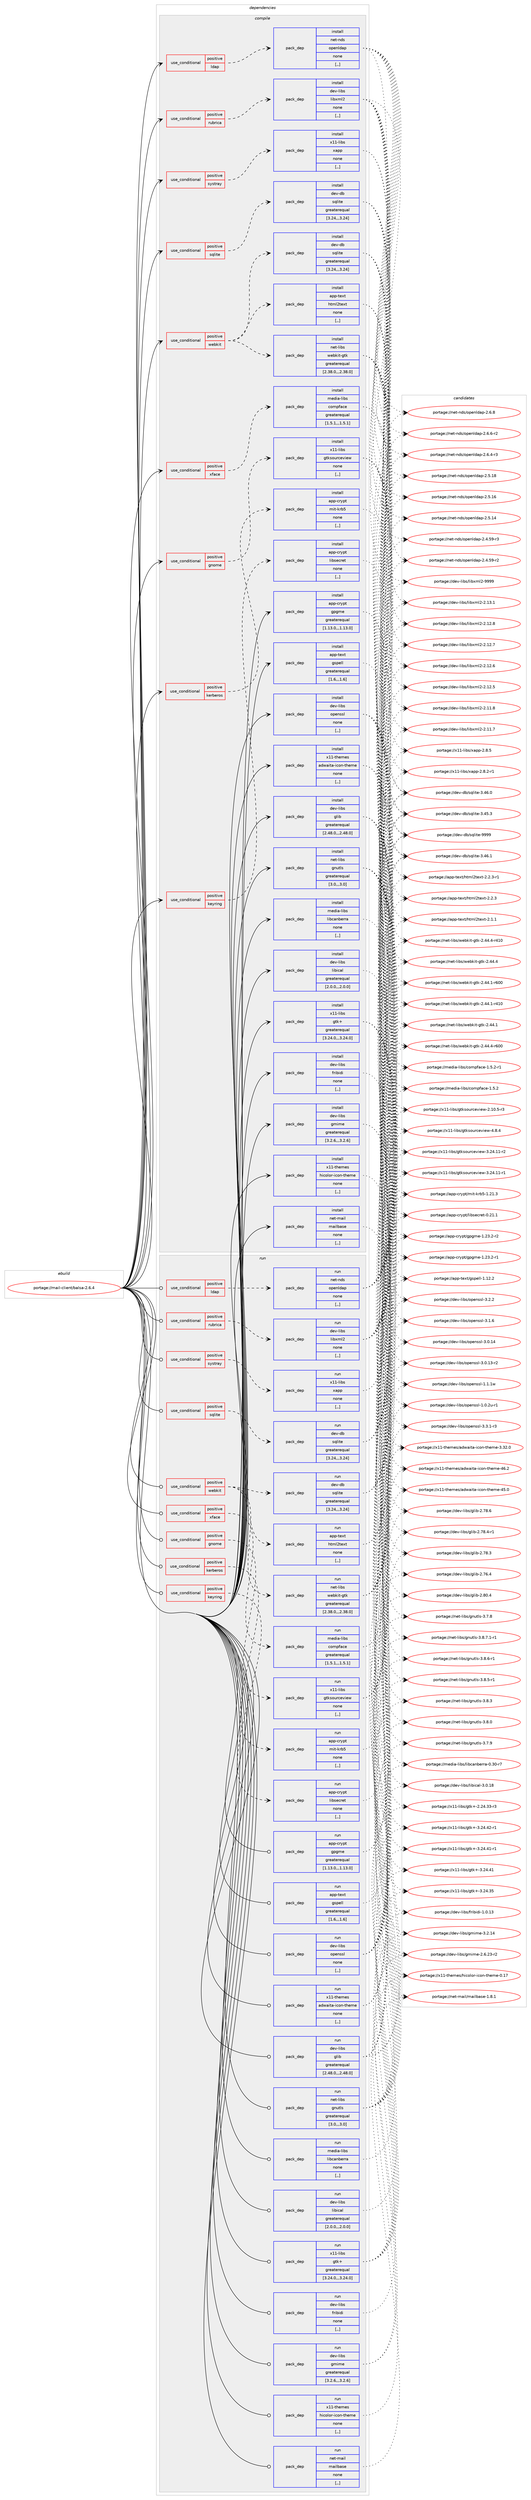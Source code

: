 digraph prolog {

# *************
# Graph options
# *************

newrank=true;
concentrate=true;
compound=true;
graph [rankdir=LR,fontname=Helvetica,fontsize=10,ranksep=1.5];#, ranksep=2.5, nodesep=0.2];
edge  [arrowhead=vee];
node  [fontname=Helvetica,fontsize=10];

# **********
# The ebuild
# **********

subgraph cluster_leftcol {
color=gray;
label=<<i>ebuild</i>>;
id [label="portage://mail-client/balsa-2.6.4", color=red, width=4, href="../mail-client/balsa-2.6.4.svg"];
}

# ****************
# The dependencies
# ****************

subgraph cluster_midcol {
color=gray;
label=<<i>dependencies</i>>;
subgraph cluster_compile {
fillcolor="#eeeeee";
style=filled;
label=<<i>compile</i>>;
subgraph cond201093 {
dependency781730 [label=<<TABLE BORDER="0" CELLBORDER="1" CELLSPACING="0" CELLPADDING="4"><TR><TD ROWSPAN="3" CELLPADDING="10">use_conditional</TD></TR><TR><TD>positive</TD></TR><TR><TD>gnome</TD></TR></TABLE>>, shape=none, color=red];
subgraph pack574662 {
dependency781731 [label=<<TABLE BORDER="0" CELLBORDER="1" CELLSPACING="0" CELLPADDING="4" WIDTH="220"><TR><TD ROWSPAN="6" CELLPADDING="30">pack_dep</TD></TR><TR><TD WIDTH="110">install</TD></TR><TR><TD>x11-libs</TD></TR><TR><TD>gtksourceview</TD></TR><TR><TD>none</TD></TR><TR><TD>[,,]</TD></TR></TABLE>>, shape=none, color=blue];
}
dependency781730:e -> dependency781731:w [weight=20,style="dashed",arrowhead="vee"];
}
id:e -> dependency781730:w [weight=20,style="solid",arrowhead="vee"];
subgraph cond201094 {
dependency781732 [label=<<TABLE BORDER="0" CELLBORDER="1" CELLSPACING="0" CELLPADDING="4"><TR><TD ROWSPAN="3" CELLPADDING="10">use_conditional</TD></TR><TR><TD>positive</TD></TR><TR><TD>kerberos</TD></TR></TABLE>>, shape=none, color=red];
subgraph pack574663 {
dependency781733 [label=<<TABLE BORDER="0" CELLBORDER="1" CELLSPACING="0" CELLPADDING="4" WIDTH="220"><TR><TD ROWSPAN="6" CELLPADDING="30">pack_dep</TD></TR><TR><TD WIDTH="110">install</TD></TR><TR><TD>app-crypt</TD></TR><TR><TD>mit-krb5</TD></TR><TR><TD>none</TD></TR><TR><TD>[,,]</TD></TR></TABLE>>, shape=none, color=blue];
}
dependency781732:e -> dependency781733:w [weight=20,style="dashed",arrowhead="vee"];
}
id:e -> dependency781732:w [weight=20,style="solid",arrowhead="vee"];
subgraph cond201095 {
dependency781734 [label=<<TABLE BORDER="0" CELLBORDER="1" CELLSPACING="0" CELLPADDING="4"><TR><TD ROWSPAN="3" CELLPADDING="10">use_conditional</TD></TR><TR><TD>positive</TD></TR><TR><TD>keyring</TD></TR></TABLE>>, shape=none, color=red];
subgraph pack574664 {
dependency781735 [label=<<TABLE BORDER="0" CELLBORDER="1" CELLSPACING="0" CELLPADDING="4" WIDTH="220"><TR><TD ROWSPAN="6" CELLPADDING="30">pack_dep</TD></TR><TR><TD WIDTH="110">install</TD></TR><TR><TD>app-crypt</TD></TR><TR><TD>libsecret</TD></TR><TR><TD>none</TD></TR><TR><TD>[,,]</TD></TR></TABLE>>, shape=none, color=blue];
}
dependency781734:e -> dependency781735:w [weight=20,style="dashed",arrowhead="vee"];
}
id:e -> dependency781734:w [weight=20,style="solid",arrowhead="vee"];
subgraph cond201096 {
dependency781736 [label=<<TABLE BORDER="0" CELLBORDER="1" CELLSPACING="0" CELLPADDING="4"><TR><TD ROWSPAN="3" CELLPADDING="10">use_conditional</TD></TR><TR><TD>positive</TD></TR><TR><TD>ldap</TD></TR></TABLE>>, shape=none, color=red];
subgraph pack574665 {
dependency781737 [label=<<TABLE BORDER="0" CELLBORDER="1" CELLSPACING="0" CELLPADDING="4" WIDTH="220"><TR><TD ROWSPAN="6" CELLPADDING="30">pack_dep</TD></TR><TR><TD WIDTH="110">install</TD></TR><TR><TD>net-nds</TD></TR><TR><TD>openldap</TD></TR><TR><TD>none</TD></TR><TR><TD>[,,]</TD></TR></TABLE>>, shape=none, color=blue];
}
dependency781736:e -> dependency781737:w [weight=20,style="dashed",arrowhead="vee"];
}
id:e -> dependency781736:w [weight=20,style="solid",arrowhead="vee"];
subgraph cond201097 {
dependency781738 [label=<<TABLE BORDER="0" CELLBORDER="1" CELLSPACING="0" CELLPADDING="4"><TR><TD ROWSPAN="3" CELLPADDING="10">use_conditional</TD></TR><TR><TD>positive</TD></TR><TR><TD>rubrica</TD></TR></TABLE>>, shape=none, color=red];
subgraph pack574666 {
dependency781739 [label=<<TABLE BORDER="0" CELLBORDER="1" CELLSPACING="0" CELLPADDING="4" WIDTH="220"><TR><TD ROWSPAN="6" CELLPADDING="30">pack_dep</TD></TR><TR><TD WIDTH="110">install</TD></TR><TR><TD>dev-libs</TD></TR><TR><TD>libxml2</TD></TR><TR><TD>none</TD></TR><TR><TD>[,,]</TD></TR></TABLE>>, shape=none, color=blue];
}
dependency781738:e -> dependency781739:w [weight=20,style="dashed",arrowhead="vee"];
}
id:e -> dependency781738:w [weight=20,style="solid",arrowhead="vee"];
subgraph cond201098 {
dependency781740 [label=<<TABLE BORDER="0" CELLBORDER="1" CELLSPACING="0" CELLPADDING="4"><TR><TD ROWSPAN="3" CELLPADDING="10">use_conditional</TD></TR><TR><TD>positive</TD></TR><TR><TD>sqlite</TD></TR></TABLE>>, shape=none, color=red];
subgraph pack574667 {
dependency781741 [label=<<TABLE BORDER="0" CELLBORDER="1" CELLSPACING="0" CELLPADDING="4" WIDTH="220"><TR><TD ROWSPAN="6" CELLPADDING="30">pack_dep</TD></TR><TR><TD WIDTH="110">install</TD></TR><TR><TD>dev-db</TD></TR><TR><TD>sqlite</TD></TR><TR><TD>greaterequal</TD></TR><TR><TD>[3.24,,,3.24]</TD></TR></TABLE>>, shape=none, color=blue];
}
dependency781740:e -> dependency781741:w [weight=20,style="dashed",arrowhead="vee"];
}
id:e -> dependency781740:w [weight=20,style="solid",arrowhead="vee"];
subgraph cond201099 {
dependency781742 [label=<<TABLE BORDER="0" CELLBORDER="1" CELLSPACING="0" CELLPADDING="4"><TR><TD ROWSPAN="3" CELLPADDING="10">use_conditional</TD></TR><TR><TD>positive</TD></TR><TR><TD>systray</TD></TR></TABLE>>, shape=none, color=red];
subgraph pack574668 {
dependency781743 [label=<<TABLE BORDER="0" CELLBORDER="1" CELLSPACING="0" CELLPADDING="4" WIDTH="220"><TR><TD ROWSPAN="6" CELLPADDING="30">pack_dep</TD></TR><TR><TD WIDTH="110">install</TD></TR><TR><TD>x11-libs</TD></TR><TR><TD>xapp</TD></TR><TR><TD>none</TD></TR><TR><TD>[,,]</TD></TR></TABLE>>, shape=none, color=blue];
}
dependency781742:e -> dependency781743:w [weight=20,style="dashed",arrowhead="vee"];
}
id:e -> dependency781742:w [weight=20,style="solid",arrowhead="vee"];
subgraph cond201100 {
dependency781744 [label=<<TABLE BORDER="0" CELLBORDER="1" CELLSPACING="0" CELLPADDING="4"><TR><TD ROWSPAN="3" CELLPADDING="10">use_conditional</TD></TR><TR><TD>positive</TD></TR><TR><TD>webkit</TD></TR></TABLE>>, shape=none, color=red];
subgraph pack574669 {
dependency781745 [label=<<TABLE BORDER="0" CELLBORDER="1" CELLSPACING="0" CELLPADDING="4" WIDTH="220"><TR><TD ROWSPAN="6" CELLPADDING="30">pack_dep</TD></TR><TR><TD WIDTH="110">install</TD></TR><TR><TD>net-libs</TD></TR><TR><TD>webkit-gtk</TD></TR><TR><TD>greaterequal</TD></TR><TR><TD>[2.38.0,,,2.38.0]</TD></TR></TABLE>>, shape=none, color=blue];
}
dependency781744:e -> dependency781745:w [weight=20,style="dashed",arrowhead="vee"];
subgraph pack574670 {
dependency781746 [label=<<TABLE BORDER="0" CELLBORDER="1" CELLSPACING="0" CELLPADDING="4" WIDTH="220"><TR><TD ROWSPAN="6" CELLPADDING="30">pack_dep</TD></TR><TR><TD WIDTH="110">install</TD></TR><TR><TD>dev-db</TD></TR><TR><TD>sqlite</TD></TR><TR><TD>greaterequal</TD></TR><TR><TD>[3.24,,,3.24]</TD></TR></TABLE>>, shape=none, color=blue];
}
dependency781744:e -> dependency781746:w [weight=20,style="dashed",arrowhead="vee"];
subgraph pack574671 {
dependency781747 [label=<<TABLE BORDER="0" CELLBORDER="1" CELLSPACING="0" CELLPADDING="4" WIDTH="220"><TR><TD ROWSPAN="6" CELLPADDING="30">pack_dep</TD></TR><TR><TD WIDTH="110">install</TD></TR><TR><TD>app-text</TD></TR><TR><TD>html2text</TD></TR><TR><TD>none</TD></TR><TR><TD>[,,]</TD></TR></TABLE>>, shape=none, color=blue];
}
dependency781744:e -> dependency781747:w [weight=20,style="dashed",arrowhead="vee"];
}
id:e -> dependency781744:w [weight=20,style="solid",arrowhead="vee"];
subgraph cond201101 {
dependency781748 [label=<<TABLE BORDER="0" CELLBORDER="1" CELLSPACING="0" CELLPADDING="4"><TR><TD ROWSPAN="3" CELLPADDING="10">use_conditional</TD></TR><TR><TD>positive</TD></TR><TR><TD>xface</TD></TR></TABLE>>, shape=none, color=red];
subgraph pack574672 {
dependency781749 [label=<<TABLE BORDER="0" CELLBORDER="1" CELLSPACING="0" CELLPADDING="4" WIDTH="220"><TR><TD ROWSPAN="6" CELLPADDING="30">pack_dep</TD></TR><TR><TD WIDTH="110">install</TD></TR><TR><TD>media-libs</TD></TR><TR><TD>compface</TD></TR><TR><TD>greaterequal</TD></TR><TR><TD>[1.5.1,,,1.5.1]</TD></TR></TABLE>>, shape=none, color=blue];
}
dependency781748:e -> dependency781749:w [weight=20,style="dashed",arrowhead="vee"];
}
id:e -> dependency781748:w [weight=20,style="solid",arrowhead="vee"];
subgraph pack574673 {
dependency781750 [label=<<TABLE BORDER="0" CELLBORDER="1" CELLSPACING="0" CELLPADDING="4" WIDTH="220"><TR><TD ROWSPAN="6" CELLPADDING="30">pack_dep</TD></TR><TR><TD WIDTH="110">install</TD></TR><TR><TD>app-crypt</TD></TR><TR><TD>gpgme</TD></TR><TR><TD>greaterequal</TD></TR><TR><TD>[1.13.0,,,1.13.0]</TD></TR></TABLE>>, shape=none, color=blue];
}
id:e -> dependency781750:w [weight=20,style="solid",arrowhead="vee"];
subgraph pack574674 {
dependency781751 [label=<<TABLE BORDER="0" CELLBORDER="1" CELLSPACING="0" CELLPADDING="4" WIDTH="220"><TR><TD ROWSPAN="6" CELLPADDING="30">pack_dep</TD></TR><TR><TD WIDTH="110">install</TD></TR><TR><TD>app-text</TD></TR><TR><TD>gspell</TD></TR><TR><TD>greaterequal</TD></TR><TR><TD>[1.6,,,1.6]</TD></TR></TABLE>>, shape=none, color=blue];
}
id:e -> dependency781751:w [weight=20,style="solid",arrowhead="vee"];
subgraph pack574675 {
dependency781752 [label=<<TABLE BORDER="0" CELLBORDER="1" CELLSPACING="0" CELLPADDING="4" WIDTH="220"><TR><TD ROWSPAN="6" CELLPADDING="30">pack_dep</TD></TR><TR><TD WIDTH="110">install</TD></TR><TR><TD>dev-libs</TD></TR><TR><TD>fribidi</TD></TR><TR><TD>none</TD></TR><TR><TD>[,,]</TD></TR></TABLE>>, shape=none, color=blue];
}
id:e -> dependency781752:w [weight=20,style="solid",arrowhead="vee"];
subgraph pack574676 {
dependency781753 [label=<<TABLE BORDER="0" CELLBORDER="1" CELLSPACING="0" CELLPADDING="4" WIDTH="220"><TR><TD ROWSPAN="6" CELLPADDING="30">pack_dep</TD></TR><TR><TD WIDTH="110">install</TD></TR><TR><TD>dev-libs</TD></TR><TR><TD>glib</TD></TR><TR><TD>greaterequal</TD></TR><TR><TD>[2.48.0,,,2.48.0]</TD></TR></TABLE>>, shape=none, color=blue];
}
id:e -> dependency781753:w [weight=20,style="solid",arrowhead="vee"];
subgraph pack574677 {
dependency781754 [label=<<TABLE BORDER="0" CELLBORDER="1" CELLSPACING="0" CELLPADDING="4" WIDTH="220"><TR><TD ROWSPAN="6" CELLPADDING="30">pack_dep</TD></TR><TR><TD WIDTH="110">install</TD></TR><TR><TD>dev-libs</TD></TR><TR><TD>gmime</TD></TR><TR><TD>greaterequal</TD></TR><TR><TD>[3.2.6,,,3.2.6]</TD></TR></TABLE>>, shape=none, color=blue];
}
id:e -> dependency781754:w [weight=20,style="solid",arrowhead="vee"];
subgraph pack574678 {
dependency781755 [label=<<TABLE BORDER="0" CELLBORDER="1" CELLSPACING="0" CELLPADDING="4" WIDTH="220"><TR><TD ROWSPAN="6" CELLPADDING="30">pack_dep</TD></TR><TR><TD WIDTH="110">install</TD></TR><TR><TD>dev-libs</TD></TR><TR><TD>libical</TD></TR><TR><TD>greaterequal</TD></TR><TR><TD>[2.0.0,,,2.0.0]</TD></TR></TABLE>>, shape=none, color=blue];
}
id:e -> dependency781755:w [weight=20,style="solid",arrowhead="vee"];
subgraph pack574679 {
dependency781756 [label=<<TABLE BORDER="0" CELLBORDER="1" CELLSPACING="0" CELLPADDING="4" WIDTH="220"><TR><TD ROWSPAN="6" CELLPADDING="30">pack_dep</TD></TR><TR><TD WIDTH="110">install</TD></TR><TR><TD>dev-libs</TD></TR><TR><TD>openssl</TD></TR><TR><TD>none</TD></TR><TR><TD>[,,]</TD></TR></TABLE>>, shape=none, color=blue];
}
id:e -> dependency781756:w [weight=20,style="solid",arrowhead="vee"];
subgraph pack574680 {
dependency781757 [label=<<TABLE BORDER="0" CELLBORDER="1" CELLSPACING="0" CELLPADDING="4" WIDTH="220"><TR><TD ROWSPAN="6" CELLPADDING="30">pack_dep</TD></TR><TR><TD WIDTH="110">install</TD></TR><TR><TD>media-libs</TD></TR><TR><TD>libcanberra</TD></TR><TR><TD>none</TD></TR><TR><TD>[,,]</TD></TR></TABLE>>, shape=none, color=blue];
}
id:e -> dependency781757:w [weight=20,style="solid",arrowhead="vee"];
subgraph pack574681 {
dependency781758 [label=<<TABLE BORDER="0" CELLBORDER="1" CELLSPACING="0" CELLPADDING="4" WIDTH="220"><TR><TD ROWSPAN="6" CELLPADDING="30">pack_dep</TD></TR><TR><TD WIDTH="110">install</TD></TR><TR><TD>net-libs</TD></TR><TR><TD>gnutls</TD></TR><TR><TD>greaterequal</TD></TR><TR><TD>[3.0,,,3.0]</TD></TR></TABLE>>, shape=none, color=blue];
}
id:e -> dependency781758:w [weight=20,style="solid",arrowhead="vee"];
subgraph pack574682 {
dependency781759 [label=<<TABLE BORDER="0" CELLBORDER="1" CELLSPACING="0" CELLPADDING="4" WIDTH="220"><TR><TD ROWSPAN="6" CELLPADDING="30">pack_dep</TD></TR><TR><TD WIDTH="110">install</TD></TR><TR><TD>net-mail</TD></TR><TR><TD>mailbase</TD></TR><TR><TD>none</TD></TR><TR><TD>[,,]</TD></TR></TABLE>>, shape=none, color=blue];
}
id:e -> dependency781759:w [weight=20,style="solid",arrowhead="vee"];
subgraph pack574683 {
dependency781760 [label=<<TABLE BORDER="0" CELLBORDER="1" CELLSPACING="0" CELLPADDING="4" WIDTH="220"><TR><TD ROWSPAN="6" CELLPADDING="30">pack_dep</TD></TR><TR><TD WIDTH="110">install</TD></TR><TR><TD>x11-libs</TD></TR><TR><TD>gtk+</TD></TR><TR><TD>greaterequal</TD></TR><TR><TD>[3.24.0,,,3.24.0]</TD></TR></TABLE>>, shape=none, color=blue];
}
id:e -> dependency781760:w [weight=20,style="solid",arrowhead="vee"];
subgraph pack574684 {
dependency781761 [label=<<TABLE BORDER="0" CELLBORDER="1" CELLSPACING="0" CELLPADDING="4" WIDTH="220"><TR><TD ROWSPAN="6" CELLPADDING="30">pack_dep</TD></TR><TR><TD WIDTH="110">install</TD></TR><TR><TD>x11-themes</TD></TR><TR><TD>adwaita-icon-theme</TD></TR><TR><TD>none</TD></TR><TR><TD>[,,]</TD></TR></TABLE>>, shape=none, color=blue];
}
id:e -> dependency781761:w [weight=20,style="solid",arrowhead="vee"];
subgraph pack574685 {
dependency781762 [label=<<TABLE BORDER="0" CELLBORDER="1" CELLSPACING="0" CELLPADDING="4" WIDTH="220"><TR><TD ROWSPAN="6" CELLPADDING="30">pack_dep</TD></TR><TR><TD WIDTH="110">install</TD></TR><TR><TD>x11-themes</TD></TR><TR><TD>hicolor-icon-theme</TD></TR><TR><TD>none</TD></TR><TR><TD>[,,]</TD></TR></TABLE>>, shape=none, color=blue];
}
id:e -> dependency781762:w [weight=20,style="solid",arrowhead="vee"];
}
subgraph cluster_compileandrun {
fillcolor="#eeeeee";
style=filled;
label=<<i>compile and run</i>>;
}
subgraph cluster_run {
fillcolor="#eeeeee";
style=filled;
label=<<i>run</i>>;
subgraph cond201102 {
dependency781763 [label=<<TABLE BORDER="0" CELLBORDER="1" CELLSPACING="0" CELLPADDING="4"><TR><TD ROWSPAN="3" CELLPADDING="10">use_conditional</TD></TR><TR><TD>positive</TD></TR><TR><TD>gnome</TD></TR></TABLE>>, shape=none, color=red];
subgraph pack574686 {
dependency781764 [label=<<TABLE BORDER="0" CELLBORDER="1" CELLSPACING="0" CELLPADDING="4" WIDTH="220"><TR><TD ROWSPAN="6" CELLPADDING="30">pack_dep</TD></TR><TR><TD WIDTH="110">run</TD></TR><TR><TD>x11-libs</TD></TR><TR><TD>gtksourceview</TD></TR><TR><TD>none</TD></TR><TR><TD>[,,]</TD></TR></TABLE>>, shape=none, color=blue];
}
dependency781763:e -> dependency781764:w [weight=20,style="dashed",arrowhead="vee"];
}
id:e -> dependency781763:w [weight=20,style="solid",arrowhead="odot"];
subgraph cond201103 {
dependency781765 [label=<<TABLE BORDER="0" CELLBORDER="1" CELLSPACING="0" CELLPADDING="4"><TR><TD ROWSPAN="3" CELLPADDING="10">use_conditional</TD></TR><TR><TD>positive</TD></TR><TR><TD>kerberos</TD></TR></TABLE>>, shape=none, color=red];
subgraph pack574687 {
dependency781766 [label=<<TABLE BORDER="0" CELLBORDER="1" CELLSPACING="0" CELLPADDING="4" WIDTH="220"><TR><TD ROWSPAN="6" CELLPADDING="30">pack_dep</TD></TR><TR><TD WIDTH="110">run</TD></TR><TR><TD>app-crypt</TD></TR><TR><TD>mit-krb5</TD></TR><TR><TD>none</TD></TR><TR><TD>[,,]</TD></TR></TABLE>>, shape=none, color=blue];
}
dependency781765:e -> dependency781766:w [weight=20,style="dashed",arrowhead="vee"];
}
id:e -> dependency781765:w [weight=20,style="solid",arrowhead="odot"];
subgraph cond201104 {
dependency781767 [label=<<TABLE BORDER="0" CELLBORDER="1" CELLSPACING="0" CELLPADDING="4"><TR><TD ROWSPAN="3" CELLPADDING="10">use_conditional</TD></TR><TR><TD>positive</TD></TR><TR><TD>keyring</TD></TR></TABLE>>, shape=none, color=red];
subgraph pack574688 {
dependency781768 [label=<<TABLE BORDER="0" CELLBORDER="1" CELLSPACING="0" CELLPADDING="4" WIDTH="220"><TR><TD ROWSPAN="6" CELLPADDING="30">pack_dep</TD></TR><TR><TD WIDTH="110">run</TD></TR><TR><TD>app-crypt</TD></TR><TR><TD>libsecret</TD></TR><TR><TD>none</TD></TR><TR><TD>[,,]</TD></TR></TABLE>>, shape=none, color=blue];
}
dependency781767:e -> dependency781768:w [weight=20,style="dashed",arrowhead="vee"];
}
id:e -> dependency781767:w [weight=20,style="solid",arrowhead="odot"];
subgraph cond201105 {
dependency781769 [label=<<TABLE BORDER="0" CELLBORDER="1" CELLSPACING="0" CELLPADDING="4"><TR><TD ROWSPAN="3" CELLPADDING="10">use_conditional</TD></TR><TR><TD>positive</TD></TR><TR><TD>ldap</TD></TR></TABLE>>, shape=none, color=red];
subgraph pack574689 {
dependency781770 [label=<<TABLE BORDER="0" CELLBORDER="1" CELLSPACING="0" CELLPADDING="4" WIDTH="220"><TR><TD ROWSPAN="6" CELLPADDING="30">pack_dep</TD></TR><TR><TD WIDTH="110">run</TD></TR><TR><TD>net-nds</TD></TR><TR><TD>openldap</TD></TR><TR><TD>none</TD></TR><TR><TD>[,,]</TD></TR></TABLE>>, shape=none, color=blue];
}
dependency781769:e -> dependency781770:w [weight=20,style="dashed",arrowhead="vee"];
}
id:e -> dependency781769:w [weight=20,style="solid",arrowhead="odot"];
subgraph cond201106 {
dependency781771 [label=<<TABLE BORDER="0" CELLBORDER="1" CELLSPACING="0" CELLPADDING="4"><TR><TD ROWSPAN="3" CELLPADDING="10">use_conditional</TD></TR><TR><TD>positive</TD></TR><TR><TD>rubrica</TD></TR></TABLE>>, shape=none, color=red];
subgraph pack574690 {
dependency781772 [label=<<TABLE BORDER="0" CELLBORDER="1" CELLSPACING="0" CELLPADDING="4" WIDTH="220"><TR><TD ROWSPAN="6" CELLPADDING="30">pack_dep</TD></TR><TR><TD WIDTH="110">run</TD></TR><TR><TD>dev-libs</TD></TR><TR><TD>libxml2</TD></TR><TR><TD>none</TD></TR><TR><TD>[,,]</TD></TR></TABLE>>, shape=none, color=blue];
}
dependency781771:e -> dependency781772:w [weight=20,style="dashed",arrowhead="vee"];
}
id:e -> dependency781771:w [weight=20,style="solid",arrowhead="odot"];
subgraph cond201107 {
dependency781773 [label=<<TABLE BORDER="0" CELLBORDER="1" CELLSPACING="0" CELLPADDING="4"><TR><TD ROWSPAN="3" CELLPADDING="10">use_conditional</TD></TR><TR><TD>positive</TD></TR><TR><TD>sqlite</TD></TR></TABLE>>, shape=none, color=red];
subgraph pack574691 {
dependency781774 [label=<<TABLE BORDER="0" CELLBORDER="1" CELLSPACING="0" CELLPADDING="4" WIDTH="220"><TR><TD ROWSPAN="6" CELLPADDING="30">pack_dep</TD></TR><TR><TD WIDTH="110">run</TD></TR><TR><TD>dev-db</TD></TR><TR><TD>sqlite</TD></TR><TR><TD>greaterequal</TD></TR><TR><TD>[3.24,,,3.24]</TD></TR></TABLE>>, shape=none, color=blue];
}
dependency781773:e -> dependency781774:w [weight=20,style="dashed",arrowhead="vee"];
}
id:e -> dependency781773:w [weight=20,style="solid",arrowhead="odot"];
subgraph cond201108 {
dependency781775 [label=<<TABLE BORDER="0" CELLBORDER="1" CELLSPACING="0" CELLPADDING="4"><TR><TD ROWSPAN="3" CELLPADDING="10">use_conditional</TD></TR><TR><TD>positive</TD></TR><TR><TD>systray</TD></TR></TABLE>>, shape=none, color=red];
subgraph pack574692 {
dependency781776 [label=<<TABLE BORDER="0" CELLBORDER="1" CELLSPACING="0" CELLPADDING="4" WIDTH="220"><TR><TD ROWSPAN="6" CELLPADDING="30">pack_dep</TD></TR><TR><TD WIDTH="110">run</TD></TR><TR><TD>x11-libs</TD></TR><TR><TD>xapp</TD></TR><TR><TD>none</TD></TR><TR><TD>[,,]</TD></TR></TABLE>>, shape=none, color=blue];
}
dependency781775:e -> dependency781776:w [weight=20,style="dashed",arrowhead="vee"];
}
id:e -> dependency781775:w [weight=20,style="solid",arrowhead="odot"];
subgraph cond201109 {
dependency781777 [label=<<TABLE BORDER="0" CELLBORDER="1" CELLSPACING="0" CELLPADDING="4"><TR><TD ROWSPAN="3" CELLPADDING="10">use_conditional</TD></TR><TR><TD>positive</TD></TR><TR><TD>webkit</TD></TR></TABLE>>, shape=none, color=red];
subgraph pack574693 {
dependency781778 [label=<<TABLE BORDER="0" CELLBORDER="1" CELLSPACING="0" CELLPADDING="4" WIDTH="220"><TR><TD ROWSPAN="6" CELLPADDING="30">pack_dep</TD></TR><TR><TD WIDTH="110">run</TD></TR><TR><TD>net-libs</TD></TR><TR><TD>webkit-gtk</TD></TR><TR><TD>greaterequal</TD></TR><TR><TD>[2.38.0,,,2.38.0]</TD></TR></TABLE>>, shape=none, color=blue];
}
dependency781777:e -> dependency781778:w [weight=20,style="dashed",arrowhead="vee"];
subgraph pack574694 {
dependency781779 [label=<<TABLE BORDER="0" CELLBORDER="1" CELLSPACING="0" CELLPADDING="4" WIDTH="220"><TR><TD ROWSPAN="6" CELLPADDING="30">pack_dep</TD></TR><TR><TD WIDTH="110">run</TD></TR><TR><TD>dev-db</TD></TR><TR><TD>sqlite</TD></TR><TR><TD>greaterequal</TD></TR><TR><TD>[3.24,,,3.24]</TD></TR></TABLE>>, shape=none, color=blue];
}
dependency781777:e -> dependency781779:w [weight=20,style="dashed",arrowhead="vee"];
subgraph pack574695 {
dependency781780 [label=<<TABLE BORDER="0" CELLBORDER="1" CELLSPACING="0" CELLPADDING="4" WIDTH="220"><TR><TD ROWSPAN="6" CELLPADDING="30">pack_dep</TD></TR><TR><TD WIDTH="110">run</TD></TR><TR><TD>app-text</TD></TR><TR><TD>html2text</TD></TR><TR><TD>none</TD></TR><TR><TD>[,,]</TD></TR></TABLE>>, shape=none, color=blue];
}
dependency781777:e -> dependency781780:w [weight=20,style="dashed",arrowhead="vee"];
}
id:e -> dependency781777:w [weight=20,style="solid",arrowhead="odot"];
subgraph cond201110 {
dependency781781 [label=<<TABLE BORDER="0" CELLBORDER="1" CELLSPACING="0" CELLPADDING="4"><TR><TD ROWSPAN="3" CELLPADDING="10">use_conditional</TD></TR><TR><TD>positive</TD></TR><TR><TD>xface</TD></TR></TABLE>>, shape=none, color=red];
subgraph pack574696 {
dependency781782 [label=<<TABLE BORDER="0" CELLBORDER="1" CELLSPACING="0" CELLPADDING="4" WIDTH="220"><TR><TD ROWSPAN="6" CELLPADDING="30">pack_dep</TD></TR><TR><TD WIDTH="110">run</TD></TR><TR><TD>media-libs</TD></TR><TR><TD>compface</TD></TR><TR><TD>greaterequal</TD></TR><TR><TD>[1.5.1,,,1.5.1]</TD></TR></TABLE>>, shape=none, color=blue];
}
dependency781781:e -> dependency781782:w [weight=20,style="dashed",arrowhead="vee"];
}
id:e -> dependency781781:w [weight=20,style="solid",arrowhead="odot"];
subgraph pack574697 {
dependency781783 [label=<<TABLE BORDER="0" CELLBORDER="1" CELLSPACING="0" CELLPADDING="4" WIDTH="220"><TR><TD ROWSPAN="6" CELLPADDING="30">pack_dep</TD></TR><TR><TD WIDTH="110">run</TD></TR><TR><TD>app-crypt</TD></TR><TR><TD>gpgme</TD></TR><TR><TD>greaterequal</TD></TR><TR><TD>[1.13.0,,,1.13.0]</TD></TR></TABLE>>, shape=none, color=blue];
}
id:e -> dependency781783:w [weight=20,style="solid",arrowhead="odot"];
subgraph pack574698 {
dependency781784 [label=<<TABLE BORDER="0" CELLBORDER="1" CELLSPACING="0" CELLPADDING="4" WIDTH="220"><TR><TD ROWSPAN="6" CELLPADDING="30">pack_dep</TD></TR><TR><TD WIDTH="110">run</TD></TR><TR><TD>app-text</TD></TR><TR><TD>gspell</TD></TR><TR><TD>greaterequal</TD></TR><TR><TD>[1.6,,,1.6]</TD></TR></TABLE>>, shape=none, color=blue];
}
id:e -> dependency781784:w [weight=20,style="solid",arrowhead="odot"];
subgraph pack574699 {
dependency781785 [label=<<TABLE BORDER="0" CELLBORDER="1" CELLSPACING="0" CELLPADDING="4" WIDTH="220"><TR><TD ROWSPAN="6" CELLPADDING="30">pack_dep</TD></TR><TR><TD WIDTH="110">run</TD></TR><TR><TD>dev-libs</TD></TR><TR><TD>fribidi</TD></TR><TR><TD>none</TD></TR><TR><TD>[,,]</TD></TR></TABLE>>, shape=none, color=blue];
}
id:e -> dependency781785:w [weight=20,style="solid",arrowhead="odot"];
subgraph pack574700 {
dependency781786 [label=<<TABLE BORDER="0" CELLBORDER="1" CELLSPACING="0" CELLPADDING="4" WIDTH="220"><TR><TD ROWSPAN="6" CELLPADDING="30">pack_dep</TD></TR><TR><TD WIDTH="110">run</TD></TR><TR><TD>dev-libs</TD></TR><TR><TD>glib</TD></TR><TR><TD>greaterequal</TD></TR><TR><TD>[2.48.0,,,2.48.0]</TD></TR></TABLE>>, shape=none, color=blue];
}
id:e -> dependency781786:w [weight=20,style="solid",arrowhead="odot"];
subgraph pack574701 {
dependency781787 [label=<<TABLE BORDER="0" CELLBORDER="1" CELLSPACING="0" CELLPADDING="4" WIDTH="220"><TR><TD ROWSPAN="6" CELLPADDING="30">pack_dep</TD></TR><TR><TD WIDTH="110">run</TD></TR><TR><TD>dev-libs</TD></TR><TR><TD>gmime</TD></TR><TR><TD>greaterequal</TD></TR><TR><TD>[3.2.6,,,3.2.6]</TD></TR></TABLE>>, shape=none, color=blue];
}
id:e -> dependency781787:w [weight=20,style="solid",arrowhead="odot"];
subgraph pack574702 {
dependency781788 [label=<<TABLE BORDER="0" CELLBORDER="1" CELLSPACING="0" CELLPADDING="4" WIDTH="220"><TR><TD ROWSPAN="6" CELLPADDING="30">pack_dep</TD></TR><TR><TD WIDTH="110">run</TD></TR><TR><TD>dev-libs</TD></TR><TR><TD>libical</TD></TR><TR><TD>greaterequal</TD></TR><TR><TD>[2.0.0,,,2.0.0]</TD></TR></TABLE>>, shape=none, color=blue];
}
id:e -> dependency781788:w [weight=20,style="solid",arrowhead="odot"];
subgraph pack574703 {
dependency781789 [label=<<TABLE BORDER="0" CELLBORDER="1" CELLSPACING="0" CELLPADDING="4" WIDTH="220"><TR><TD ROWSPAN="6" CELLPADDING="30">pack_dep</TD></TR><TR><TD WIDTH="110">run</TD></TR><TR><TD>dev-libs</TD></TR><TR><TD>openssl</TD></TR><TR><TD>none</TD></TR><TR><TD>[,,]</TD></TR></TABLE>>, shape=none, color=blue];
}
id:e -> dependency781789:w [weight=20,style="solid",arrowhead="odot"];
subgraph pack574704 {
dependency781790 [label=<<TABLE BORDER="0" CELLBORDER="1" CELLSPACING="0" CELLPADDING="4" WIDTH="220"><TR><TD ROWSPAN="6" CELLPADDING="30">pack_dep</TD></TR><TR><TD WIDTH="110">run</TD></TR><TR><TD>media-libs</TD></TR><TR><TD>libcanberra</TD></TR><TR><TD>none</TD></TR><TR><TD>[,,]</TD></TR></TABLE>>, shape=none, color=blue];
}
id:e -> dependency781790:w [weight=20,style="solid",arrowhead="odot"];
subgraph pack574705 {
dependency781791 [label=<<TABLE BORDER="0" CELLBORDER="1" CELLSPACING="0" CELLPADDING="4" WIDTH="220"><TR><TD ROWSPAN="6" CELLPADDING="30">pack_dep</TD></TR><TR><TD WIDTH="110">run</TD></TR><TR><TD>net-libs</TD></TR><TR><TD>gnutls</TD></TR><TR><TD>greaterequal</TD></TR><TR><TD>[3.0,,,3.0]</TD></TR></TABLE>>, shape=none, color=blue];
}
id:e -> dependency781791:w [weight=20,style="solid",arrowhead="odot"];
subgraph pack574706 {
dependency781792 [label=<<TABLE BORDER="0" CELLBORDER="1" CELLSPACING="0" CELLPADDING="4" WIDTH="220"><TR><TD ROWSPAN="6" CELLPADDING="30">pack_dep</TD></TR><TR><TD WIDTH="110">run</TD></TR><TR><TD>net-mail</TD></TR><TR><TD>mailbase</TD></TR><TR><TD>none</TD></TR><TR><TD>[,,]</TD></TR></TABLE>>, shape=none, color=blue];
}
id:e -> dependency781792:w [weight=20,style="solid",arrowhead="odot"];
subgraph pack574707 {
dependency781793 [label=<<TABLE BORDER="0" CELLBORDER="1" CELLSPACING="0" CELLPADDING="4" WIDTH="220"><TR><TD ROWSPAN="6" CELLPADDING="30">pack_dep</TD></TR><TR><TD WIDTH="110">run</TD></TR><TR><TD>x11-libs</TD></TR><TR><TD>gtk+</TD></TR><TR><TD>greaterequal</TD></TR><TR><TD>[3.24.0,,,3.24.0]</TD></TR></TABLE>>, shape=none, color=blue];
}
id:e -> dependency781793:w [weight=20,style="solid",arrowhead="odot"];
subgraph pack574708 {
dependency781794 [label=<<TABLE BORDER="0" CELLBORDER="1" CELLSPACING="0" CELLPADDING="4" WIDTH="220"><TR><TD ROWSPAN="6" CELLPADDING="30">pack_dep</TD></TR><TR><TD WIDTH="110">run</TD></TR><TR><TD>x11-themes</TD></TR><TR><TD>adwaita-icon-theme</TD></TR><TR><TD>none</TD></TR><TR><TD>[,,]</TD></TR></TABLE>>, shape=none, color=blue];
}
id:e -> dependency781794:w [weight=20,style="solid",arrowhead="odot"];
subgraph pack574709 {
dependency781795 [label=<<TABLE BORDER="0" CELLBORDER="1" CELLSPACING="0" CELLPADDING="4" WIDTH="220"><TR><TD ROWSPAN="6" CELLPADDING="30">pack_dep</TD></TR><TR><TD WIDTH="110">run</TD></TR><TR><TD>x11-themes</TD></TR><TR><TD>hicolor-icon-theme</TD></TR><TR><TD>none</TD></TR><TR><TD>[,,]</TD></TR></TABLE>>, shape=none, color=blue];
}
id:e -> dependency781795:w [weight=20,style="solid",arrowhead="odot"];
}
}

# **************
# The candidates
# **************

subgraph cluster_choices {
rank=same;
color=gray;
label=<<i>candidates</i>>;

subgraph choice574662 {
color=black;
nodesep=1;
choice120494945108105981154710311610711511111711499101118105101119455246564652 [label="portage://x11-libs/gtksourceview-4.8.4", color=red, width=4,href="../x11-libs/gtksourceview-4.8.4.svg"];
choice12049494510810598115471031161071151111171149910111810510111945514650524649494511450 [label="portage://x11-libs/gtksourceview-3.24.11-r2", color=red, width=4,href="../x11-libs/gtksourceview-3.24.11-r2.svg"];
choice12049494510810598115471031161071151111171149910111810510111945514650524649494511449 [label="portage://x11-libs/gtksourceview-3.24.11-r1", color=red, width=4,href="../x11-libs/gtksourceview-3.24.11-r1.svg"];
choice120494945108105981154710311610711511111711499101118105101119455046494846534511451 [label="portage://x11-libs/gtksourceview-2.10.5-r3", color=red, width=4,href="../x11-libs/gtksourceview-2.10.5-r3.svg"];
dependency781731:e -> choice120494945108105981154710311610711511111711499101118105101119455246564652:w [style=dotted,weight="100"];
dependency781731:e -> choice12049494510810598115471031161071151111171149910111810510111945514650524649494511450:w [style=dotted,weight="100"];
dependency781731:e -> choice12049494510810598115471031161071151111171149910111810510111945514650524649494511449:w [style=dotted,weight="100"];
dependency781731:e -> choice120494945108105981154710311610711511111711499101118105101119455046494846534511451:w [style=dotted,weight="100"];
}
subgraph choice574663 {
color=black;
nodesep=1;
choice9711211245991141211121164710910511645107114985345494650494651 [label="portage://app-crypt/mit-krb5-1.21.3", color=red, width=4,href="../app-crypt/mit-krb5-1.21.3.svg"];
dependency781733:e -> choice9711211245991141211121164710910511645107114985345494650494651:w [style=dotted,weight="100"];
}
subgraph choice574664 {
color=black;
nodesep=1;
choice97112112459911412111211647108105981151019911410111645484650494649 [label="portage://app-crypt/libsecret-0.21.1", color=red, width=4,href="../app-crypt/libsecret-0.21.1.svg"];
dependency781735:e -> choice97112112459911412111211647108105981151019911410111645484650494649:w [style=dotted,weight="100"];
}
subgraph choice574665 {
color=black;
nodesep=1;
choice110101116451101001154711111210111010810097112455046544656 [label="portage://net-nds/openldap-2.6.8", color=red, width=4,href="../net-nds/openldap-2.6.8.svg"];
choice1101011164511010011547111112101110108100971124550465446544511450 [label="portage://net-nds/openldap-2.6.6-r2", color=red, width=4,href="../net-nds/openldap-2.6.6-r2.svg"];
choice1101011164511010011547111112101110108100971124550465446524511451 [label="portage://net-nds/openldap-2.6.4-r3", color=red, width=4,href="../net-nds/openldap-2.6.4-r3.svg"];
choice11010111645110100115471111121011101081009711245504653464956 [label="portage://net-nds/openldap-2.5.18", color=red, width=4,href="../net-nds/openldap-2.5.18.svg"];
choice11010111645110100115471111121011101081009711245504653464954 [label="portage://net-nds/openldap-2.5.16", color=red, width=4,href="../net-nds/openldap-2.5.16.svg"];
choice11010111645110100115471111121011101081009711245504653464952 [label="portage://net-nds/openldap-2.5.14", color=red, width=4,href="../net-nds/openldap-2.5.14.svg"];
choice110101116451101001154711111210111010810097112455046524653574511451 [label="portage://net-nds/openldap-2.4.59-r3", color=red, width=4,href="../net-nds/openldap-2.4.59-r3.svg"];
choice110101116451101001154711111210111010810097112455046524653574511450 [label="portage://net-nds/openldap-2.4.59-r2", color=red, width=4,href="../net-nds/openldap-2.4.59-r2.svg"];
dependency781737:e -> choice110101116451101001154711111210111010810097112455046544656:w [style=dotted,weight="100"];
dependency781737:e -> choice1101011164511010011547111112101110108100971124550465446544511450:w [style=dotted,weight="100"];
dependency781737:e -> choice1101011164511010011547111112101110108100971124550465446524511451:w [style=dotted,weight="100"];
dependency781737:e -> choice11010111645110100115471111121011101081009711245504653464956:w [style=dotted,weight="100"];
dependency781737:e -> choice11010111645110100115471111121011101081009711245504653464954:w [style=dotted,weight="100"];
dependency781737:e -> choice11010111645110100115471111121011101081009711245504653464952:w [style=dotted,weight="100"];
dependency781737:e -> choice110101116451101001154711111210111010810097112455046524653574511451:w [style=dotted,weight="100"];
dependency781737:e -> choice110101116451101001154711111210111010810097112455046524653574511450:w [style=dotted,weight="100"];
}
subgraph choice574666 {
color=black;
nodesep=1;
choice10010111845108105981154710810598120109108504557575757 [label="portage://dev-libs/libxml2-9999", color=red, width=4,href="../dev-libs/libxml2-9999.svg"];
choice100101118451081059811547108105981201091085045504649514649 [label="portage://dev-libs/libxml2-2.13.1", color=red, width=4,href="../dev-libs/libxml2-2.13.1.svg"];
choice100101118451081059811547108105981201091085045504649504656 [label="portage://dev-libs/libxml2-2.12.8", color=red, width=4,href="../dev-libs/libxml2-2.12.8.svg"];
choice100101118451081059811547108105981201091085045504649504655 [label="portage://dev-libs/libxml2-2.12.7", color=red, width=4,href="../dev-libs/libxml2-2.12.7.svg"];
choice100101118451081059811547108105981201091085045504649504654 [label="portage://dev-libs/libxml2-2.12.6", color=red, width=4,href="../dev-libs/libxml2-2.12.6.svg"];
choice100101118451081059811547108105981201091085045504649504653 [label="portage://dev-libs/libxml2-2.12.5", color=red, width=4,href="../dev-libs/libxml2-2.12.5.svg"];
choice100101118451081059811547108105981201091085045504649494656 [label="portage://dev-libs/libxml2-2.11.8", color=red, width=4,href="../dev-libs/libxml2-2.11.8.svg"];
choice100101118451081059811547108105981201091085045504649494655 [label="portage://dev-libs/libxml2-2.11.7", color=red, width=4,href="../dev-libs/libxml2-2.11.7.svg"];
dependency781739:e -> choice10010111845108105981154710810598120109108504557575757:w [style=dotted,weight="100"];
dependency781739:e -> choice100101118451081059811547108105981201091085045504649514649:w [style=dotted,weight="100"];
dependency781739:e -> choice100101118451081059811547108105981201091085045504649504656:w [style=dotted,weight="100"];
dependency781739:e -> choice100101118451081059811547108105981201091085045504649504655:w [style=dotted,weight="100"];
dependency781739:e -> choice100101118451081059811547108105981201091085045504649504654:w [style=dotted,weight="100"];
dependency781739:e -> choice100101118451081059811547108105981201091085045504649504653:w [style=dotted,weight="100"];
dependency781739:e -> choice100101118451081059811547108105981201091085045504649494656:w [style=dotted,weight="100"];
dependency781739:e -> choice100101118451081059811547108105981201091085045504649494655:w [style=dotted,weight="100"];
}
subgraph choice574667 {
color=black;
nodesep=1;
choice1001011184510098471151131081051161014557575757 [label="portage://dev-db/sqlite-9999", color=red, width=4,href="../dev-db/sqlite-9999.svg"];
choice10010111845100984711511310810511610145514652544649 [label="portage://dev-db/sqlite-3.46.1", color=red, width=4,href="../dev-db/sqlite-3.46.1.svg"];
choice10010111845100984711511310810511610145514652544648 [label="portage://dev-db/sqlite-3.46.0", color=red, width=4,href="../dev-db/sqlite-3.46.0.svg"];
choice10010111845100984711511310810511610145514652534651 [label="portage://dev-db/sqlite-3.45.3", color=red, width=4,href="../dev-db/sqlite-3.45.3.svg"];
dependency781741:e -> choice1001011184510098471151131081051161014557575757:w [style=dotted,weight="100"];
dependency781741:e -> choice10010111845100984711511310810511610145514652544649:w [style=dotted,weight="100"];
dependency781741:e -> choice10010111845100984711511310810511610145514652544648:w [style=dotted,weight="100"];
dependency781741:e -> choice10010111845100984711511310810511610145514652534651:w [style=dotted,weight="100"];
}
subgraph choice574668 {
color=black;
nodesep=1;
choice120494945108105981154712097112112455046564653 [label="portage://x11-libs/xapp-2.8.5", color=red, width=4,href="../x11-libs/xapp-2.8.5.svg"];
choice1204949451081059811547120971121124550465646504511449 [label="portage://x11-libs/xapp-2.8.2-r1", color=red, width=4,href="../x11-libs/xapp-2.8.2-r1.svg"];
dependency781743:e -> choice120494945108105981154712097112112455046564653:w [style=dotted,weight="100"];
dependency781743:e -> choice1204949451081059811547120971121124550465646504511449:w [style=dotted,weight="100"];
}
subgraph choice574669 {
color=black;
nodesep=1;
choice11010111645108105981154711910198107105116451031161074550465252465245114544848 [label="portage://net-libs/webkit-gtk-2.44.4-r600", color=red, width=4,href="../net-libs/webkit-gtk-2.44.4-r600.svg"];
choice11010111645108105981154711910198107105116451031161074550465252465245114524948 [label="portage://net-libs/webkit-gtk-2.44.4-r410", color=red, width=4,href="../net-libs/webkit-gtk-2.44.4-r410.svg"];
choice110101116451081059811547119101981071051164510311610745504652524652 [label="portage://net-libs/webkit-gtk-2.44.4", color=red, width=4,href="../net-libs/webkit-gtk-2.44.4.svg"];
choice11010111645108105981154711910198107105116451031161074550465252464945114544848 [label="portage://net-libs/webkit-gtk-2.44.1-r600", color=red, width=4,href="../net-libs/webkit-gtk-2.44.1-r600.svg"];
choice11010111645108105981154711910198107105116451031161074550465252464945114524948 [label="portage://net-libs/webkit-gtk-2.44.1-r410", color=red, width=4,href="../net-libs/webkit-gtk-2.44.1-r410.svg"];
choice110101116451081059811547119101981071051164510311610745504652524649 [label="portage://net-libs/webkit-gtk-2.44.1", color=red, width=4,href="../net-libs/webkit-gtk-2.44.1.svg"];
dependency781745:e -> choice11010111645108105981154711910198107105116451031161074550465252465245114544848:w [style=dotted,weight="100"];
dependency781745:e -> choice11010111645108105981154711910198107105116451031161074550465252465245114524948:w [style=dotted,weight="100"];
dependency781745:e -> choice110101116451081059811547119101981071051164510311610745504652524652:w [style=dotted,weight="100"];
dependency781745:e -> choice11010111645108105981154711910198107105116451031161074550465252464945114544848:w [style=dotted,weight="100"];
dependency781745:e -> choice11010111645108105981154711910198107105116451031161074550465252464945114524948:w [style=dotted,weight="100"];
dependency781745:e -> choice110101116451081059811547119101981071051164510311610745504652524649:w [style=dotted,weight="100"];
}
subgraph choice574670 {
color=black;
nodesep=1;
choice1001011184510098471151131081051161014557575757 [label="portage://dev-db/sqlite-9999", color=red, width=4,href="../dev-db/sqlite-9999.svg"];
choice10010111845100984711511310810511610145514652544649 [label="portage://dev-db/sqlite-3.46.1", color=red, width=4,href="../dev-db/sqlite-3.46.1.svg"];
choice10010111845100984711511310810511610145514652544648 [label="portage://dev-db/sqlite-3.46.0", color=red, width=4,href="../dev-db/sqlite-3.46.0.svg"];
choice10010111845100984711511310810511610145514652534651 [label="portage://dev-db/sqlite-3.45.3", color=red, width=4,href="../dev-db/sqlite-3.45.3.svg"];
dependency781746:e -> choice1001011184510098471151131081051161014557575757:w [style=dotted,weight="100"];
dependency781746:e -> choice10010111845100984711511310810511610145514652544649:w [style=dotted,weight="100"];
dependency781746:e -> choice10010111845100984711511310810511610145514652544648:w [style=dotted,weight="100"];
dependency781746:e -> choice10010111845100984711511310810511610145514652534651:w [style=dotted,weight="100"];
}
subgraph choice574671 {
color=black;
nodesep=1;
choice971121124511610112011647104116109108501161011201164550465046514511449 [label="portage://app-text/html2text-2.2.3-r1", color=red, width=4,href="../app-text/html2text-2.2.3-r1.svg"];
choice97112112451161011201164710411610910850116101120116455046504651 [label="portage://app-text/html2text-2.2.3", color=red, width=4,href="../app-text/html2text-2.2.3.svg"];
choice97112112451161011201164710411610910850116101120116455046494649 [label="portage://app-text/html2text-2.1.1", color=red, width=4,href="../app-text/html2text-2.1.1.svg"];
dependency781747:e -> choice971121124511610112011647104116109108501161011201164550465046514511449:w [style=dotted,weight="100"];
dependency781747:e -> choice97112112451161011201164710411610910850116101120116455046504651:w [style=dotted,weight="100"];
dependency781747:e -> choice97112112451161011201164710411610910850116101120116455046494649:w [style=dotted,weight="100"];
}
subgraph choice574672 {
color=black;
nodesep=1;
choice109101100105974510810598115479911110911210297991014549465346504511449 [label="portage://media-libs/compface-1.5.2-r1", color=red, width=4,href="../media-libs/compface-1.5.2-r1.svg"];
choice10910110010597451081059811547991111091121029799101454946534650 [label="portage://media-libs/compface-1.5.2", color=red, width=4,href="../media-libs/compface-1.5.2.svg"];
dependency781749:e -> choice109101100105974510810598115479911110911210297991014549465346504511449:w [style=dotted,weight="100"];
dependency781749:e -> choice10910110010597451081059811547991111091121029799101454946534650:w [style=dotted,weight="100"];
}
subgraph choice574673 {
color=black;
nodesep=1;
choice97112112459911412111211647103112103109101454946505146504511450 [label="portage://app-crypt/gpgme-1.23.2-r2", color=red, width=4,href="../app-crypt/gpgme-1.23.2-r2.svg"];
choice97112112459911412111211647103112103109101454946505146504511449 [label="portage://app-crypt/gpgme-1.23.2-r1", color=red, width=4,href="../app-crypt/gpgme-1.23.2-r1.svg"];
dependency781750:e -> choice97112112459911412111211647103112103109101454946505146504511450:w [style=dotted,weight="100"];
dependency781750:e -> choice97112112459911412111211647103112103109101454946505146504511449:w [style=dotted,weight="100"];
}
subgraph choice574674 {
color=black;
nodesep=1;
choice97112112451161011201164710311511210110810845494649504650 [label="portage://app-text/gspell-1.12.2", color=red, width=4,href="../app-text/gspell-1.12.2.svg"];
dependency781751:e -> choice97112112451161011201164710311511210110810845494649504650:w [style=dotted,weight="100"];
}
subgraph choice574675 {
color=black;
nodesep=1;
choice1001011184510810598115471021141059810510010545494648464951 [label="portage://dev-libs/fribidi-1.0.13", color=red, width=4,href="../dev-libs/fribidi-1.0.13.svg"];
dependency781752:e -> choice1001011184510810598115471021141059810510010545494648464951:w [style=dotted,weight="100"];
}
subgraph choice574676 {
color=black;
nodesep=1;
choice1001011184510810598115471031081059845504656484652 [label="portage://dev-libs/glib-2.80.4", color=red, width=4,href="../dev-libs/glib-2.80.4.svg"];
choice1001011184510810598115471031081059845504655564654 [label="portage://dev-libs/glib-2.78.6", color=red, width=4,href="../dev-libs/glib-2.78.6.svg"];
choice10010111845108105981154710310810598455046555646524511449 [label="portage://dev-libs/glib-2.78.4-r1", color=red, width=4,href="../dev-libs/glib-2.78.4-r1.svg"];
choice1001011184510810598115471031081059845504655564651 [label="portage://dev-libs/glib-2.78.3", color=red, width=4,href="../dev-libs/glib-2.78.3.svg"];
choice1001011184510810598115471031081059845504655544652 [label="portage://dev-libs/glib-2.76.4", color=red, width=4,href="../dev-libs/glib-2.76.4.svg"];
dependency781753:e -> choice1001011184510810598115471031081059845504656484652:w [style=dotted,weight="100"];
dependency781753:e -> choice1001011184510810598115471031081059845504655564654:w [style=dotted,weight="100"];
dependency781753:e -> choice10010111845108105981154710310810598455046555646524511449:w [style=dotted,weight="100"];
dependency781753:e -> choice1001011184510810598115471031081059845504655564651:w [style=dotted,weight="100"];
dependency781753:e -> choice1001011184510810598115471031081059845504655544652:w [style=dotted,weight="100"];
}
subgraph choice574677 {
color=black;
nodesep=1;
choice10010111845108105981154710310910510910145514650464952 [label="portage://dev-libs/gmime-3.2.14", color=red, width=4,href="../dev-libs/gmime-3.2.14.svg"];
choice100101118451081059811547103109105109101455046544650514511450 [label="portage://dev-libs/gmime-2.6.23-r2", color=red, width=4,href="../dev-libs/gmime-2.6.23-r2.svg"];
dependency781754:e -> choice10010111845108105981154710310910510910145514650464952:w [style=dotted,weight="100"];
dependency781754:e -> choice100101118451081059811547103109105109101455046544650514511450:w [style=dotted,weight="100"];
}
subgraph choice574678 {
color=black;
nodesep=1;
choice10010111845108105981154710810598105999710845514648464956 [label="portage://dev-libs/libical-3.0.18", color=red, width=4,href="../dev-libs/libical-3.0.18.svg"];
dependency781755:e -> choice10010111845108105981154710810598105999710845514648464956:w [style=dotted,weight="100"];
}
subgraph choice574679 {
color=black;
nodesep=1;
choice1001011184510810598115471111121011101151151084551465146494511451 [label="portage://dev-libs/openssl-3.3.1-r3", color=red, width=4,href="../dev-libs/openssl-3.3.1-r3.svg"];
choice100101118451081059811547111112101110115115108455146504650 [label="portage://dev-libs/openssl-3.2.2", color=red, width=4,href="../dev-libs/openssl-3.2.2.svg"];
choice100101118451081059811547111112101110115115108455146494654 [label="portage://dev-libs/openssl-3.1.6", color=red, width=4,href="../dev-libs/openssl-3.1.6.svg"];
choice10010111845108105981154711111210111011511510845514648464952 [label="portage://dev-libs/openssl-3.0.14", color=red, width=4,href="../dev-libs/openssl-3.0.14.svg"];
choice100101118451081059811547111112101110115115108455146484649514511450 [label="portage://dev-libs/openssl-3.0.13-r2", color=red, width=4,href="../dev-libs/openssl-3.0.13-r2.svg"];
choice100101118451081059811547111112101110115115108454946494649119 [label="portage://dev-libs/openssl-1.1.1w", color=red, width=4,href="../dev-libs/openssl-1.1.1w.svg"];
choice1001011184510810598115471111121011101151151084549464846501174511449 [label="portage://dev-libs/openssl-1.0.2u-r1", color=red, width=4,href="../dev-libs/openssl-1.0.2u-r1.svg"];
dependency781756:e -> choice1001011184510810598115471111121011101151151084551465146494511451:w [style=dotted,weight="100"];
dependency781756:e -> choice100101118451081059811547111112101110115115108455146504650:w [style=dotted,weight="100"];
dependency781756:e -> choice100101118451081059811547111112101110115115108455146494654:w [style=dotted,weight="100"];
dependency781756:e -> choice10010111845108105981154711111210111011511510845514648464952:w [style=dotted,weight="100"];
dependency781756:e -> choice100101118451081059811547111112101110115115108455146484649514511450:w [style=dotted,weight="100"];
dependency781756:e -> choice100101118451081059811547111112101110115115108454946494649119:w [style=dotted,weight="100"];
dependency781756:e -> choice1001011184510810598115471111121011101151151084549464846501174511449:w [style=dotted,weight="100"];
}
subgraph choice574680 {
color=black;
nodesep=1;
choice10910110010597451081059811547108105989997110981011141149745484651484511455 [label="portage://media-libs/libcanberra-0.30-r7", color=red, width=4,href="../media-libs/libcanberra-0.30-r7.svg"];
dependency781757:e -> choice10910110010597451081059811547108105989997110981011141149745484651484511455:w [style=dotted,weight="100"];
}
subgraph choice574681 {
color=black;
nodesep=1;
choice11010111645108105981154710311011711610811545514656465546494511449 [label="portage://net-libs/gnutls-3.8.7.1-r1", color=red, width=4,href="../net-libs/gnutls-3.8.7.1-r1.svg"];
choice1101011164510810598115471031101171161081154551465646544511449 [label="portage://net-libs/gnutls-3.8.6-r1", color=red, width=4,href="../net-libs/gnutls-3.8.6-r1.svg"];
choice1101011164510810598115471031101171161081154551465646534511449 [label="portage://net-libs/gnutls-3.8.5-r1", color=red, width=4,href="../net-libs/gnutls-3.8.5-r1.svg"];
choice110101116451081059811547103110117116108115455146564651 [label="portage://net-libs/gnutls-3.8.3", color=red, width=4,href="../net-libs/gnutls-3.8.3.svg"];
choice110101116451081059811547103110117116108115455146564648 [label="portage://net-libs/gnutls-3.8.0", color=red, width=4,href="../net-libs/gnutls-3.8.0.svg"];
choice110101116451081059811547103110117116108115455146554657 [label="portage://net-libs/gnutls-3.7.9", color=red, width=4,href="../net-libs/gnutls-3.7.9.svg"];
choice110101116451081059811547103110117116108115455146554656 [label="portage://net-libs/gnutls-3.7.8", color=red, width=4,href="../net-libs/gnutls-3.7.8.svg"];
dependency781758:e -> choice11010111645108105981154710311011711610811545514656465546494511449:w [style=dotted,weight="100"];
dependency781758:e -> choice1101011164510810598115471031101171161081154551465646544511449:w [style=dotted,weight="100"];
dependency781758:e -> choice1101011164510810598115471031101171161081154551465646534511449:w [style=dotted,weight="100"];
dependency781758:e -> choice110101116451081059811547103110117116108115455146564651:w [style=dotted,weight="100"];
dependency781758:e -> choice110101116451081059811547103110117116108115455146564648:w [style=dotted,weight="100"];
dependency781758:e -> choice110101116451081059811547103110117116108115455146554657:w [style=dotted,weight="100"];
dependency781758:e -> choice110101116451081059811547103110117116108115455146554656:w [style=dotted,weight="100"];
}
subgraph choice574682 {
color=black;
nodesep=1;
choice110101116451099710510847109971051089897115101454946564649 [label="portage://net-mail/mailbase-1.8.1", color=red, width=4,href="../net-mail/mailbase-1.8.1.svg"];
dependency781759:e -> choice110101116451099710510847109971051089897115101454946564649:w [style=dotted,weight="100"];
}
subgraph choice574683 {
color=black;
nodesep=1;
choice12049494510810598115471031161074345514650524652504511449 [label="portage://x11-libs/gtk+-3.24.42-r1", color=red, width=4,href="../x11-libs/gtk+-3.24.42-r1.svg"];
choice12049494510810598115471031161074345514650524652494511449 [label="portage://x11-libs/gtk+-3.24.41-r1", color=red, width=4,href="../x11-libs/gtk+-3.24.41-r1.svg"];
choice1204949451081059811547103116107434551465052465249 [label="portage://x11-libs/gtk+-3.24.41", color=red, width=4,href="../x11-libs/gtk+-3.24.41.svg"];
choice1204949451081059811547103116107434551465052465153 [label="portage://x11-libs/gtk+-3.24.35", color=red, width=4,href="../x11-libs/gtk+-3.24.35.svg"];
choice12049494510810598115471031161074345504650524651514511451 [label="portage://x11-libs/gtk+-2.24.33-r3", color=red, width=4,href="../x11-libs/gtk+-2.24.33-r3.svg"];
dependency781760:e -> choice12049494510810598115471031161074345514650524652504511449:w [style=dotted,weight="100"];
dependency781760:e -> choice12049494510810598115471031161074345514650524652494511449:w [style=dotted,weight="100"];
dependency781760:e -> choice1204949451081059811547103116107434551465052465249:w [style=dotted,weight="100"];
dependency781760:e -> choice1204949451081059811547103116107434551465052465153:w [style=dotted,weight="100"];
dependency781760:e -> choice12049494510810598115471031161074345504650524651514511451:w [style=dotted,weight="100"];
}
subgraph choice574684 {
color=black;
nodesep=1;
choice120494945116104101109101115479710011997105116974510599111110451161041011091014552544650 [label="portage://x11-themes/adwaita-icon-theme-46.2", color=red, width=4,href="../x11-themes/adwaita-icon-theme-46.2.svg"];
choice120494945116104101109101115479710011997105116974510599111110451161041011091014552534648 [label="portage://x11-themes/adwaita-icon-theme-45.0", color=red, width=4,href="../x11-themes/adwaita-icon-theme-45.0.svg"];
choice1204949451161041011091011154797100119971051169745105991111104511610410110910145514651504648 [label="portage://x11-themes/adwaita-icon-theme-3.32.0", color=red, width=4,href="../x11-themes/adwaita-icon-theme-3.32.0.svg"];
dependency781761:e -> choice120494945116104101109101115479710011997105116974510599111110451161041011091014552544650:w [style=dotted,weight="100"];
dependency781761:e -> choice120494945116104101109101115479710011997105116974510599111110451161041011091014552534648:w [style=dotted,weight="100"];
dependency781761:e -> choice1204949451161041011091011154797100119971051169745105991111104511610410110910145514651504648:w [style=dotted,weight="100"];
}
subgraph choice574685 {
color=black;
nodesep=1;
choice12049494511610410110910111547104105991111081111144510599111110451161041011091014548464955 [label="portage://x11-themes/hicolor-icon-theme-0.17", color=red, width=4,href="../x11-themes/hicolor-icon-theme-0.17.svg"];
dependency781762:e -> choice12049494511610410110910111547104105991111081111144510599111110451161041011091014548464955:w [style=dotted,weight="100"];
}
subgraph choice574686 {
color=black;
nodesep=1;
choice120494945108105981154710311610711511111711499101118105101119455246564652 [label="portage://x11-libs/gtksourceview-4.8.4", color=red, width=4,href="../x11-libs/gtksourceview-4.8.4.svg"];
choice12049494510810598115471031161071151111171149910111810510111945514650524649494511450 [label="portage://x11-libs/gtksourceview-3.24.11-r2", color=red, width=4,href="../x11-libs/gtksourceview-3.24.11-r2.svg"];
choice12049494510810598115471031161071151111171149910111810510111945514650524649494511449 [label="portage://x11-libs/gtksourceview-3.24.11-r1", color=red, width=4,href="../x11-libs/gtksourceview-3.24.11-r1.svg"];
choice120494945108105981154710311610711511111711499101118105101119455046494846534511451 [label="portage://x11-libs/gtksourceview-2.10.5-r3", color=red, width=4,href="../x11-libs/gtksourceview-2.10.5-r3.svg"];
dependency781764:e -> choice120494945108105981154710311610711511111711499101118105101119455246564652:w [style=dotted,weight="100"];
dependency781764:e -> choice12049494510810598115471031161071151111171149910111810510111945514650524649494511450:w [style=dotted,weight="100"];
dependency781764:e -> choice12049494510810598115471031161071151111171149910111810510111945514650524649494511449:w [style=dotted,weight="100"];
dependency781764:e -> choice120494945108105981154710311610711511111711499101118105101119455046494846534511451:w [style=dotted,weight="100"];
}
subgraph choice574687 {
color=black;
nodesep=1;
choice9711211245991141211121164710910511645107114985345494650494651 [label="portage://app-crypt/mit-krb5-1.21.3", color=red, width=4,href="../app-crypt/mit-krb5-1.21.3.svg"];
dependency781766:e -> choice9711211245991141211121164710910511645107114985345494650494651:w [style=dotted,weight="100"];
}
subgraph choice574688 {
color=black;
nodesep=1;
choice97112112459911412111211647108105981151019911410111645484650494649 [label="portage://app-crypt/libsecret-0.21.1", color=red, width=4,href="../app-crypt/libsecret-0.21.1.svg"];
dependency781768:e -> choice97112112459911412111211647108105981151019911410111645484650494649:w [style=dotted,weight="100"];
}
subgraph choice574689 {
color=black;
nodesep=1;
choice110101116451101001154711111210111010810097112455046544656 [label="portage://net-nds/openldap-2.6.8", color=red, width=4,href="../net-nds/openldap-2.6.8.svg"];
choice1101011164511010011547111112101110108100971124550465446544511450 [label="portage://net-nds/openldap-2.6.6-r2", color=red, width=4,href="../net-nds/openldap-2.6.6-r2.svg"];
choice1101011164511010011547111112101110108100971124550465446524511451 [label="portage://net-nds/openldap-2.6.4-r3", color=red, width=4,href="../net-nds/openldap-2.6.4-r3.svg"];
choice11010111645110100115471111121011101081009711245504653464956 [label="portage://net-nds/openldap-2.5.18", color=red, width=4,href="../net-nds/openldap-2.5.18.svg"];
choice11010111645110100115471111121011101081009711245504653464954 [label="portage://net-nds/openldap-2.5.16", color=red, width=4,href="../net-nds/openldap-2.5.16.svg"];
choice11010111645110100115471111121011101081009711245504653464952 [label="portage://net-nds/openldap-2.5.14", color=red, width=4,href="../net-nds/openldap-2.5.14.svg"];
choice110101116451101001154711111210111010810097112455046524653574511451 [label="portage://net-nds/openldap-2.4.59-r3", color=red, width=4,href="../net-nds/openldap-2.4.59-r3.svg"];
choice110101116451101001154711111210111010810097112455046524653574511450 [label="portage://net-nds/openldap-2.4.59-r2", color=red, width=4,href="../net-nds/openldap-2.4.59-r2.svg"];
dependency781770:e -> choice110101116451101001154711111210111010810097112455046544656:w [style=dotted,weight="100"];
dependency781770:e -> choice1101011164511010011547111112101110108100971124550465446544511450:w [style=dotted,weight="100"];
dependency781770:e -> choice1101011164511010011547111112101110108100971124550465446524511451:w [style=dotted,weight="100"];
dependency781770:e -> choice11010111645110100115471111121011101081009711245504653464956:w [style=dotted,weight="100"];
dependency781770:e -> choice11010111645110100115471111121011101081009711245504653464954:w [style=dotted,weight="100"];
dependency781770:e -> choice11010111645110100115471111121011101081009711245504653464952:w [style=dotted,weight="100"];
dependency781770:e -> choice110101116451101001154711111210111010810097112455046524653574511451:w [style=dotted,weight="100"];
dependency781770:e -> choice110101116451101001154711111210111010810097112455046524653574511450:w [style=dotted,weight="100"];
}
subgraph choice574690 {
color=black;
nodesep=1;
choice10010111845108105981154710810598120109108504557575757 [label="portage://dev-libs/libxml2-9999", color=red, width=4,href="../dev-libs/libxml2-9999.svg"];
choice100101118451081059811547108105981201091085045504649514649 [label="portage://dev-libs/libxml2-2.13.1", color=red, width=4,href="../dev-libs/libxml2-2.13.1.svg"];
choice100101118451081059811547108105981201091085045504649504656 [label="portage://dev-libs/libxml2-2.12.8", color=red, width=4,href="../dev-libs/libxml2-2.12.8.svg"];
choice100101118451081059811547108105981201091085045504649504655 [label="portage://dev-libs/libxml2-2.12.7", color=red, width=4,href="../dev-libs/libxml2-2.12.7.svg"];
choice100101118451081059811547108105981201091085045504649504654 [label="portage://dev-libs/libxml2-2.12.6", color=red, width=4,href="../dev-libs/libxml2-2.12.6.svg"];
choice100101118451081059811547108105981201091085045504649504653 [label="portage://dev-libs/libxml2-2.12.5", color=red, width=4,href="../dev-libs/libxml2-2.12.5.svg"];
choice100101118451081059811547108105981201091085045504649494656 [label="portage://dev-libs/libxml2-2.11.8", color=red, width=4,href="../dev-libs/libxml2-2.11.8.svg"];
choice100101118451081059811547108105981201091085045504649494655 [label="portage://dev-libs/libxml2-2.11.7", color=red, width=4,href="../dev-libs/libxml2-2.11.7.svg"];
dependency781772:e -> choice10010111845108105981154710810598120109108504557575757:w [style=dotted,weight="100"];
dependency781772:e -> choice100101118451081059811547108105981201091085045504649514649:w [style=dotted,weight="100"];
dependency781772:e -> choice100101118451081059811547108105981201091085045504649504656:w [style=dotted,weight="100"];
dependency781772:e -> choice100101118451081059811547108105981201091085045504649504655:w [style=dotted,weight="100"];
dependency781772:e -> choice100101118451081059811547108105981201091085045504649504654:w [style=dotted,weight="100"];
dependency781772:e -> choice100101118451081059811547108105981201091085045504649504653:w [style=dotted,weight="100"];
dependency781772:e -> choice100101118451081059811547108105981201091085045504649494656:w [style=dotted,weight="100"];
dependency781772:e -> choice100101118451081059811547108105981201091085045504649494655:w [style=dotted,weight="100"];
}
subgraph choice574691 {
color=black;
nodesep=1;
choice1001011184510098471151131081051161014557575757 [label="portage://dev-db/sqlite-9999", color=red, width=4,href="../dev-db/sqlite-9999.svg"];
choice10010111845100984711511310810511610145514652544649 [label="portage://dev-db/sqlite-3.46.1", color=red, width=4,href="../dev-db/sqlite-3.46.1.svg"];
choice10010111845100984711511310810511610145514652544648 [label="portage://dev-db/sqlite-3.46.0", color=red, width=4,href="../dev-db/sqlite-3.46.0.svg"];
choice10010111845100984711511310810511610145514652534651 [label="portage://dev-db/sqlite-3.45.3", color=red, width=4,href="../dev-db/sqlite-3.45.3.svg"];
dependency781774:e -> choice1001011184510098471151131081051161014557575757:w [style=dotted,weight="100"];
dependency781774:e -> choice10010111845100984711511310810511610145514652544649:w [style=dotted,weight="100"];
dependency781774:e -> choice10010111845100984711511310810511610145514652544648:w [style=dotted,weight="100"];
dependency781774:e -> choice10010111845100984711511310810511610145514652534651:w [style=dotted,weight="100"];
}
subgraph choice574692 {
color=black;
nodesep=1;
choice120494945108105981154712097112112455046564653 [label="portage://x11-libs/xapp-2.8.5", color=red, width=4,href="../x11-libs/xapp-2.8.5.svg"];
choice1204949451081059811547120971121124550465646504511449 [label="portage://x11-libs/xapp-2.8.2-r1", color=red, width=4,href="../x11-libs/xapp-2.8.2-r1.svg"];
dependency781776:e -> choice120494945108105981154712097112112455046564653:w [style=dotted,weight="100"];
dependency781776:e -> choice1204949451081059811547120971121124550465646504511449:w [style=dotted,weight="100"];
}
subgraph choice574693 {
color=black;
nodesep=1;
choice11010111645108105981154711910198107105116451031161074550465252465245114544848 [label="portage://net-libs/webkit-gtk-2.44.4-r600", color=red, width=4,href="../net-libs/webkit-gtk-2.44.4-r600.svg"];
choice11010111645108105981154711910198107105116451031161074550465252465245114524948 [label="portage://net-libs/webkit-gtk-2.44.4-r410", color=red, width=4,href="../net-libs/webkit-gtk-2.44.4-r410.svg"];
choice110101116451081059811547119101981071051164510311610745504652524652 [label="portage://net-libs/webkit-gtk-2.44.4", color=red, width=4,href="../net-libs/webkit-gtk-2.44.4.svg"];
choice11010111645108105981154711910198107105116451031161074550465252464945114544848 [label="portage://net-libs/webkit-gtk-2.44.1-r600", color=red, width=4,href="../net-libs/webkit-gtk-2.44.1-r600.svg"];
choice11010111645108105981154711910198107105116451031161074550465252464945114524948 [label="portage://net-libs/webkit-gtk-2.44.1-r410", color=red, width=4,href="../net-libs/webkit-gtk-2.44.1-r410.svg"];
choice110101116451081059811547119101981071051164510311610745504652524649 [label="portage://net-libs/webkit-gtk-2.44.1", color=red, width=4,href="../net-libs/webkit-gtk-2.44.1.svg"];
dependency781778:e -> choice11010111645108105981154711910198107105116451031161074550465252465245114544848:w [style=dotted,weight="100"];
dependency781778:e -> choice11010111645108105981154711910198107105116451031161074550465252465245114524948:w [style=dotted,weight="100"];
dependency781778:e -> choice110101116451081059811547119101981071051164510311610745504652524652:w [style=dotted,weight="100"];
dependency781778:e -> choice11010111645108105981154711910198107105116451031161074550465252464945114544848:w [style=dotted,weight="100"];
dependency781778:e -> choice11010111645108105981154711910198107105116451031161074550465252464945114524948:w [style=dotted,weight="100"];
dependency781778:e -> choice110101116451081059811547119101981071051164510311610745504652524649:w [style=dotted,weight="100"];
}
subgraph choice574694 {
color=black;
nodesep=1;
choice1001011184510098471151131081051161014557575757 [label="portage://dev-db/sqlite-9999", color=red, width=4,href="../dev-db/sqlite-9999.svg"];
choice10010111845100984711511310810511610145514652544649 [label="portage://dev-db/sqlite-3.46.1", color=red, width=4,href="../dev-db/sqlite-3.46.1.svg"];
choice10010111845100984711511310810511610145514652544648 [label="portage://dev-db/sqlite-3.46.0", color=red, width=4,href="../dev-db/sqlite-3.46.0.svg"];
choice10010111845100984711511310810511610145514652534651 [label="portage://dev-db/sqlite-3.45.3", color=red, width=4,href="../dev-db/sqlite-3.45.3.svg"];
dependency781779:e -> choice1001011184510098471151131081051161014557575757:w [style=dotted,weight="100"];
dependency781779:e -> choice10010111845100984711511310810511610145514652544649:w [style=dotted,weight="100"];
dependency781779:e -> choice10010111845100984711511310810511610145514652544648:w [style=dotted,weight="100"];
dependency781779:e -> choice10010111845100984711511310810511610145514652534651:w [style=dotted,weight="100"];
}
subgraph choice574695 {
color=black;
nodesep=1;
choice971121124511610112011647104116109108501161011201164550465046514511449 [label="portage://app-text/html2text-2.2.3-r1", color=red, width=4,href="../app-text/html2text-2.2.3-r1.svg"];
choice97112112451161011201164710411610910850116101120116455046504651 [label="portage://app-text/html2text-2.2.3", color=red, width=4,href="../app-text/html2text-2.2.3.svg"];
choice97112112451161011201164710411610910850116101120116455046494649 [label="portage://app-text/html2text-2.1.1", color=red, width=4,href="../app-text/html2text-2.1.1.svg"];
dependency781780:e -> choice971121124511610112011647104116109108501161011201164550465046514511449:w [style=dotted,weight="100"];
dependency781780:e -> choice97112112451161011201164710411610910850116101120116455046504651:w [style=dotted,weight="100"];
dependency781780:e -> choice97112112451161011201164710411610910850116101120116455046494649:w [style=dotted,weight="100"];
}
subgraph choice574696 {
color=black;
nodesep=1;
choice109101100105974510810598115479911110911210297991014549465346504511449 [label="portage://media-libs/compface-1.5.2-r1", color=red, width=4,href="../media-libs/compface-1.5.2-r1.svg"];
choice10910110010597451081059811547991111091121029799101454946534650 [label="portage://media-libs/compface-1.5.2", color=red, width=4,href="../media-libs/compface-1.5.2.svg"];
dependency781782:e -> choice109101100105974510810598115479911110911210297991014549465346504511449:w [style=dotted,weight="100"];
dependency781782:e -> choice10910110010597451081059811547991111091121029799101454946534650:w [style=dotted,weight="100"];
}
subgraph choice574697 {
color=black;
nodesep=1;
choice97112112459911412111211647103112103109101454946505146504511450 [label="portage://app-crypt/gpgme-1.23.2-r2", color=red, width=4,href="../app-crypt/gpgme-1.23.2-r2.svg"];
choice97112112459911412111211647103112103109101454946505146504511449 [label="portage://app-crypt/gpgme-1.23.2-r1", color=red, width=4,href="../app-crypt/gpgme-1.23.2-r1.svg"];
dependency781783:e -> choice97112112459911412111211647103112103109101454946505146504511450:w [style=dotted,weight="100"];
dependency781783:e -> choice97112112459911412111211647103112103109101454946505146504511449:w [style=dotted,weight="100"];
}
subgraph choice574698 {
color=black;
nodesep=1;
choice97112112451161011201164710311511210110810845494649504650 [label="portage://app-text/gspell-1.12.2", color=red, width=4,href="../app-text/gspell-1.12.2.svg"];
dependency781784:e -> choice97112112451161011201164710311511210110810845494649504650:w [style=dotted,weight="100"];
}
subgraph choice574699 {
color=black;
nodesep=1;
choice1001011184510810598115471021141059810510010545494648464951 [label="portage://dev-libs/fribidi-1.0.13", color=red, width=4,href="../dev-libs/fribidi-1.0.13.svg"];
dependency781785:e -> choice1001011184510810598115471021141059810510010545494648464951:w [style=dotted,weight="100"];
}
subgraph choice574700 {
color=black;
nodesep=1;
choice1001011184510810598115471031081059845504656484652 [label="portage://dev-libs/glib-2.80.4", color=red, width=4,href="../dev-libs/glib-2.80.4.svg"];
choice1001011184510810598115471031081059845504655564654 [label="portage://dev-libs/glib-2.78.6", color=red, width=4,href="../dev-libs/glib-2.78.6.svg"];
choice10010111845108105981154710310810598455046555646524511449 [label="portage://dev-libs/glib-2.78.4-r1", color=red, width=4,href="../dev-libs/glib-2.78.4-r1.svg"];
choice1001011184510810598115471031081059845504655564651 [label="portage://dev-libs/glib-2.78.3", color=red, width=4,href="../dev-libs/glib-2.78.3.svg"];
choice1001011184510810598115471031081059845504655544652 [label="portage://dev-libs/glib-2.76.4", color=red, width=4,href="../dev-libs/glib-2.76.4.svg"];
dependency781786:e -> choice1001011184510810598115471031081059845504656484652:w [style=dotted,weight="100"];
dependency781786:e -> choice1001011184510810598115471031081059845504655564654:w [style=dotted,weight="100"];
dependency781786:e -> choice10010111845108105981154710310810598455046555646524511449:w [style=dotted,weight="100"];
dependency781786:e -> choice1001011184510810598115471031081059845504655564651:w [style=dotted,weight="100"];
dependency781786:e -> choice1001011184510810598115471031081059845504655544652:w [style=dotted,weight="100"];
}
subgraph choice574701 {
color=black;
nodesep=1;
choice10010111845108105981154710310910510910145514650464952 [label="portage://dev-libs/gmime-3.2.14", color=red, width=4,href="../dev-libs/gmime-3.2.14.svg"];
choice100101118451081059811547103109105109101455046544650514511450 [label="portage://dev-libs/gmime-2.6.23-r2", color=red, width=4,href="../dev-libs/gmime-2.6.23-r2.svg"];
dependency781787:e -> choice10010111845108105981154710310910510910145514650464952:w [style=dotted,weight="100"];
dependency781787:e -> choice100101118451081059811547103109105109101455046544650514511450:w [style=dotted,weight="100"];
}
subgraph choice574702 {
color=black;
nodesep=1;
choice10010111845108105981154710810598105999710845514648464956 [label="portage://dev-libs/libical-3.0.18", color=red, width=4,href="../dev-libs/libical-3.0.18.svg"];
dependency781788:e -> choice10010111845108105981154710810598105999710845514648464956:w [style=dotted,weight="100"];
}
subgraph choice574703 {
color=black;
nodesep=1;
choice1001011184510810598115471111121011101151151084551465146494511451 [label="portage://dev-libs/openssl-3.3.1-r3", color=red, width=4,href="../dev-libs/openssl-3.3.1-r3.svg"];
choice100101118451081059811547111112101110115115108455146504650 [label="portage://dev-libs/openssl-3.2.2", color=red, width=4,href="../dev-libs/openssl-3.2.2.svg"];
choice100101118451081059811547111112101110115115108455146494654 [label="portage://dev-libs/openssl-3.1.6", color=red, width=4,href="../dev-libs/openssl-3.1.6.svg"];
choice10010111845108105981154711111210111011511510845514648464952 [label="portage://dev-libs/openssl-3.0.14", color=red, width=4,href="../dev-libs/openssl-3.0.14.svg"];
choice100101118451081059811547111112101110115115108455146484649514511450 [label="portage://dev-libs/openssl-3.0.13-r2", color=red, width=4,href="../dev-libs/openssl-3.0.13-r2.svg"];
choice100101118451081059811547111112101110115115108454946494649119 [label="portage://dev-libs/openssl-1.1.1w", color=red, width=4,href="../dev-libs/openssl-1.1.1w.svg"];
choice1001011184510810598115471111121011101151151084549464846501174511449 [label="portage://dev-libs/openssl-1.0.2u-r1", color=red, width=4,href="../dev-libs/openssl-1.0.2u-r1.svg"];
dependency781789:e -> choice1001011184510810598115471111121011101151151084551465146494511451:w [style=dotted,weight="100"];
dependency781789:e -> choice100101118451081059811547111112101110115115108455146504650:w [style=dotted,weight="100"];
dependency781789:e -> choice100101118451081059811547111112101110115115108455146494654:w [style=dotted,weight="100"];
dependency781789:e -> choice10010111845108105981154711111210111011511510845514648464952:w [style=dotted,weight="100"];
dependency781789:e -> choice100101118451081059811547111112101110115115108455146484649514511450:w [style=dotted,weight="100"];
dependency781789:e -> choice100101118451081059811547111112101110115115108454946494649119:w [style=dotted,weight="100"];
dependency781789:e -> choice1001011184510810598115471111121011101151151084549464846501174511449:w [style=dotted,weight="100"];
}
subgraph choice574704 {
color=black;
nodesep=1;
choice10910110010597451081059811547108105989997110981011141149745484651484511455 [label="portage://media-libs/libcanberra-0.30-r7", color=red, width=4,href="../media-libs/libcanberra-0.30-r7.svg"];
dependency781790:e -> choice10910110010597451081059811547108105989997110981011141149745484651484511455:w [style=dotted,weight="100"];
}
subgraph choice574705 {
color=black;
nodesep=1;
choice11010111645108105981154710311011711610811545514656465546494511449 [label="portage://net-libs/gnutls-3.8.7.1-r1", color=red, width=4,href="../net-libs/gnutls-3.8.7.1-r1.svg"];
choice1101011164510810598115471031101171161081154551465646544511449 [label="portage://net-libs/gnutls-3.8.6-r1", color=red, width=4,href="../net-libs/gnutls-3.8.6-r1.svg"];
choice1101011164510810598115471031101171161081154551465646534511449 [label="portage://net-libs/gnutls-3.8.5-r1", color=red, width=4,href="../net-libs/gnutls-3.8.5-r1.svg"];
choice110101116451081059811547103110117116108115455146564651 [label="portage://net-libs/gnutls-3.8.3", color=red, width=4,href="../net-libs/gnutls-3.8.3.svg"];
choice110101116451081059811547103110117116108115455146564648 [label="portage://net-libs/gnutls-3.8.0", color=red, width=4,href="../net-libs/gnutls-3.8.0.svg"];
choice110101116451081059811547103110117116108115455146554657 [label="portage://net-libs/gnutls-3.7.9", color=red, width=4,href="../net-libs/gnutls-3.7.9.svg"];
choice110101116451081059811547103110117116108115455146554656 [label="portage://net-libs/gnutls-3.7.8", color=red, width=4,href="../net-libs/gnutls-3.7.8.svg"];
dependency781791:e -> choice11010111645108105981154710311011711610811545514656465546494511449:w [style=dotted,weight="100"];
dependency781791:e -> choice1101011164510810598115471031101171161081154551465646544511449:w [style=dotted,weight="100"];
dependency781791:e -> choice1101011164510810598115471031101171161081154551465646534511449:w [style=dotted,weight="100"];
dependency781791:e -> choice110101116451081059811547103110117116108115455146564651:w [style=dotted,weight="100"];
dependency781791:e -> choice110101116451081059811547103110117116108115455146564648:w [style=dotted,weight="100"];
dependency781791:e -> choice110101116451081059811547103110117116108115455146554657:w [style=dotted,weight="100"];
dependency781791:e -> choice110101116451081059811547103110117116108115455146554656:w [style=dotted,weight="100"];
}
subgraph choice574706 {
color=black;
nodesep=1;
choice110101116451099710510847109971051089897115101454946564649 [label="portage://net-mail/mailbase-1.8.1", color=red, width=4,href="../net-mail/mailbase-1.8.1.svg"];
dependency781792:e -> choice110101116451099710510847109971051089897115101454946564649:w [style=dotted,weight="100"];
}
subgraph choice574707 {
color=black;
nodesep=1;
choice12049494510810598115471031161074345514650524652504511449 [label="portage://x11-libs/gtk+-3.24.42-r1", color=red, width=4,href="../x11-libs/gtk+-3.24.42-r1.svg"];
choice12049494510810598115471031161074345514650524652494511449 [label="portage://x11-libs/gtk+-3.24.41-r1", color=red, width=4,href="../x11-libs/gtk+-3.24.41-r1.svg"];
choice1204949451081059811547103116107434551465052465249 [label="portage://x11-libs/gtk+-3.24.41", color=red, width=4,href="../x11-libs/gtk+-3.24.41.svg"];
choice1204949451081059811547103116107434551465052465153 [label="portage://x11-libs/gtk+-3.24.35", color=red, width=4,href="../x11-libs/gtk+-3.24.35.svg"];
choice12049494510810598115471031161074345504650524651514511451 [label="portage://x11-libs/gtk+-2.24.33-r3", color=red, width=4,href="../x11-libs/gtk+-2.24.33-r3.svg"];
dependency781793:e -> choice12049494510810598115471031161074345514650524652504511449:w [style=dotted,weight="100"];
dependency781793:e -> choice12049494510810598115471031161074345514650524652494511449:w [style=dotted,weight="100"];
dependency781793:e -> choice1204949451081059811547103116107434551465052465249:w [style=dotted,weight="100"];
dependency781793:e -> choice1204949451081059811547103116107434551465052465153:w [style=dotted,weight="100"];
dependency781793:e -> choice12049494510810598115471031161074345504650524651514511451:w [style=dotted,weight="100"];
}
subgraph choice574708 {
color=black;
nodesep=1;
choice120494945116104101109101115479710011997105116974510599111110451161041011091014552544650 [label="portage://x11-themes/adwaita-icon-theme-46.2", color=red, width=4,href="../x11-themes/adwaita-icon-theme-46.2.svg"];
choice120494945116104101109101115479710011997105116974510599111110451161041011091014552534648 [label="portage://x11-themes/adwaita-icon-theme-45.0", color=red, width=4,href="../x11-themes/adwaita-icon-theme-45.0.svg"];
choice1204949451161041011091011154797100119971051169745105991111104511610410110910145514651504648 [label="portage://x11-themes/adwaita-icon-theme-3.32.0", color=red, width=4,href="../x11-themes/adwaita-icon-theme-3.32.0.svg"];
dependency781794:e -> choice120494945116104101109101115479710011997105116974510599111110451161041011091014552544650:w [style=dotted,weight="100"];
dependency781794:e -> choice120494945116104101109101115479710011997105116974510599111110451161041011091014552534648:w [style=dotted,weight="100"];
dependency781794:e -> choice1204949451161041011091011154797100119971051169745105991111104511610410110910145514651504648:w [style=dotted,weight="100"];
}
subgraph choice574709 {
color=black;
nodesep=1;
choice12049494511610410110910111547104105991111081111144510599111110451161041011091014548464955 [label="portage://x11-themes/hicolor-icon-theme-0.17", color=red, width=4,href="../x11-themes/hicolor-icon-theme-0.17.svg"];
dependency781795:e -> choice12049494511610410110910111547104105991111081111144510599111110451161041011091014548464955:w [style=dotted,weight="100"];
}
}

}
